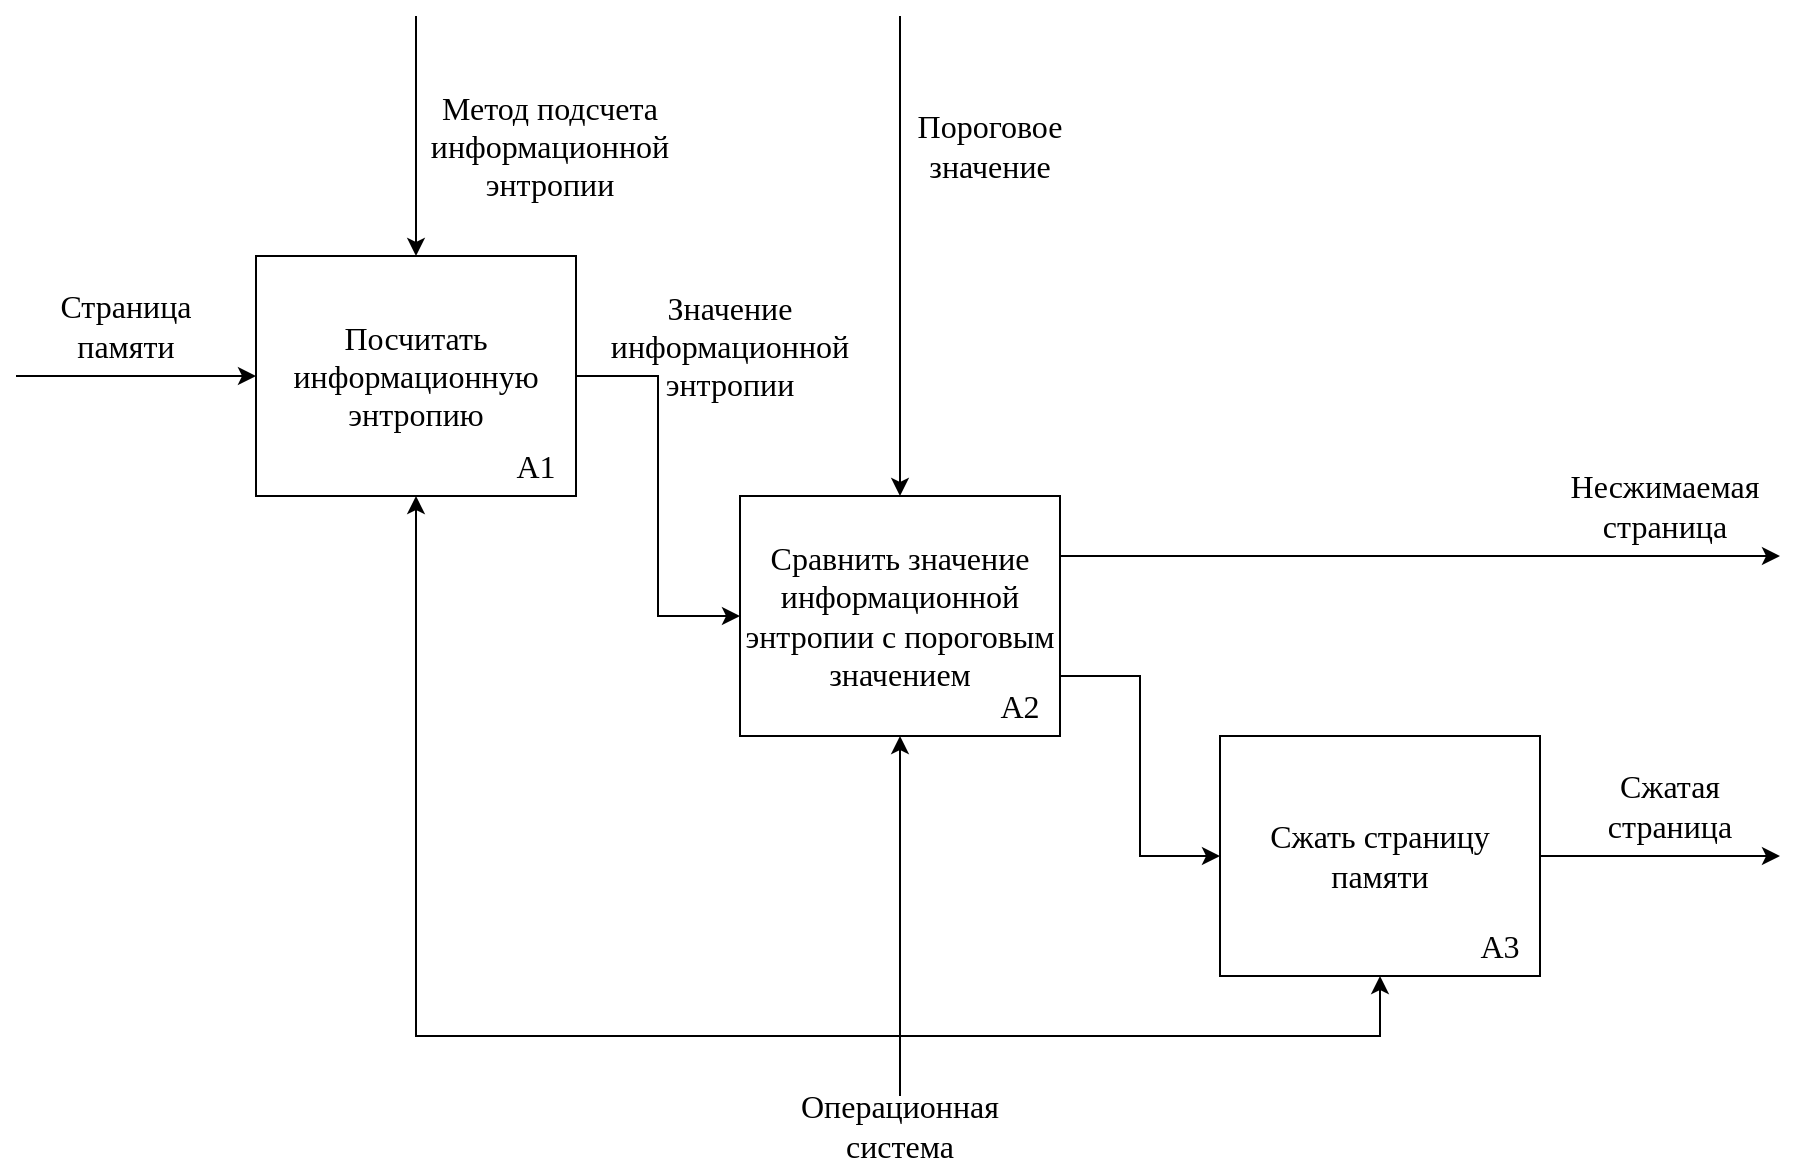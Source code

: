 <mxfile version="21.2.7" type="device">
  <diagram name="Страница 1" id="f4fDOJT5Sc-W-VsrJ05n">
    <mxGraphModel dx="978" dy="530" grid="1" gridSize="10" guides="1" tooltips="1" connect="1" arrows="1" fold="1" page="1" pageScale="1" pageWidth="1000" pageHeight="600" math="0" shadow="0">
      <root>
        <mxCell id="0" />
        <mxCell id="1" parent="0" />
        <mxCell id="NWmxPVxamy_frk0ITRtD-1" style="edgeStyle=orthogonalEdgeStyle;rounded=0;orthogonalLoop=1;jettySize=auto;html=1;exitX=0;exitY=0.5;exitDx=0;exitDy=0;startArrow=classic;startFill=1;endArrow=none;endFill=0;" edge="1" parent="1" source="NWmxPVxamy_frk0ITRtD-7">
          <mxGeometry relative="1" as="geometry">
            <mxPoint x="59" y="195" as="targetPoint" />
          </mxGeometry>
        </mxCell>
        <mxCell id="NWmxPVxamy_frk0ITRtD-6" style="edgeStyle=orthogonalEdgeStyle;rounded=0;orthogonalLoop=1;jettySize=auto;html=1;exitX=0.5;exitY=0;exitDx=0;exitDy=0;startArrow=classic;startFill=1;endArrow=none;endFill=0;" edge="1" parent="1" source="NWmxPVxamy_frk0ITRtD-7">
          <mxGeometry relative="1" as="geometry">
            <mxPoint x="259" y="15" as="targetPoint" />
          </mxGeometry>
        </mxCell>
        <mxCell id="NWmxPVxamy_frk0ITRtD-17" style="edgeStyle=orthogonalEdgeStyle;rounded=0;orthogonalLoop=1;jettySize=auto;html=1;exitX=1;exitY=0.5;exitDx=0;exitDy=0;entryX=0;entryY=0.5;entryDx=0;entryDy=0;" edge="1" parent="1" source="NWmxPVxamy_frk0ITRtD-7" target="NWmxPVxamy_frk0ITRtD-15">
          <mxGeometry relative="1" as="geometry" />
        </mxCell>
        <mxCell id="NWmxPVxamy_frk0ITRtD-7" value="Посчитать информационную энтропию" style="rounded=0;whiteSpace=wrap;html=1;fontFamily=Times New Roman;fontSize=16;" vertex="1" parent="1">
          <mxGeometry x="179" y="135" width="160" height="120" as="geometry" />
        </mxCell>
        <mxCell id="NWmxPVxamy_frk0ITRtD-8" value="A1" style="text;html=1;strokeColor=none;fillColor=none;align=center;verticalAlign=middle;whiteSpace=wrap;rounded=0;fontFamily=Times New Roman;fontSize=16;" vertex="1" parent="1">
          <mxGeometry x="289" y="225" width="60" height="30" as="geometry" />
        </mxCell>
        <mxCell id="NWmxPVxamy_frk0ITRtD-9" value="Страница памяти" style="text;html=1;strokeColor=none;fillColor=none;align=center;verticalAlign=middle;whiteSpace=wrap;rounded=0;fontFamily=Times New Roman;fontSize=16;" vertex="1" parent="1">
          <mxGeometry x="59" y="155" width="110" height="30" as="geometry" />
        </mxCell>
        <mxCell id="NWmxPVxamy_frk0ITRtD-10" value="Cжатая страница" style="text;html=1;strokeColor=none;fillColor=none;align=center;verticalAlign=middle;whiteSpace=wrap;rounded=0;fontFamily=Times New Roman;fontSize=16;" vertex="1" parent="1">
          <mxGeometry x="831" y="395" width="110" height="30" as="geometry" />
        </mxCell>
        <mxCell id="NWmxPVxamy_frk0ITRtD-11" value="Несжимаемая страница" style="text;html=1;strokeColor=none;fillColor=none;align=center;verticalAlign=middle;whiteSpace=wrap;rounded=0;fontFamily=Times New Roman;fontSize=16;" vertex="1" parent="1">
          <mxGeometry x="826" y="245" width="115" height="30" as="geometry" />
        </mxCell>
        <mxCell id="NWmxPVxamy_frk0ITRtD-26" style="edgeStyle=orthogonalEdgeStyle;rounded=0;orthogonalLoop=1;jettySize=auto;html=1;exitX=0.5;exitY=0;exitDx=0;exitDy=0;entryX=0.5;entryY=1;entryDx=0;entryDy=0;" edge="1" parent="1" source="NWmxPVxamy_frk0ITRtD-12" target="NWmxPVxamy_frk0ITRtD-16">
          <mxGeometry relative="1" as="geometry" />
        </mxCell>
        <mxCell id="NWmxPVxamy_frk0ITRtD-27" style="edgeStyle=orthogonalEdgeStyle;rounded=0;orthogonalLoop=1;jettySize=auto;html=1;exitX=0.5;exitY=0;exitDx=0;exitDy=0;entryX=0.5;entryY=1;entryDx=0;entryDy=0;" edge="1" parent="1" source="NWmxPVxamy_frk0ITRtD-12" target="NWmxPVxamy_frk0ITRtD-15">
          <mxGeometry relative="1" as="geometry" />
        </mxCell>
        <mxCell id="NWmxPVxamy_frk0ITRtD-28" style="edgeStyle=orthogonalEdgeStyle;rounded=0;orthogonalLoop=1;jettySize=auto;html=1;exitX=0.5;exitY=0;exitDx=0;exitDy=0;entryX=0.5;entryY=1;entryDx=0;entryDy=0;" edge="1" parent="1" source="NWmxPVxamy_frk0ITRtD-12" target="NWmxPVxamy_frk0ITRtD-7">
          <mxGeometry relative="1" as="geometry">
            <Array as="points">
              <mxPoint x="501" y="525" />
              <mxPoint x="259" y="525" />
            </Array>
          </mxGeometry>
        </mxCell>
        <mxCell id="NWmxPVxamy_frk0ITRtD-12" value="Операционная система" style="text;html=1;strokeColor=none;fillColor=none;align=center;verticalAlign=middle;whiteSpace=wrap;rounded=0;fontFamily=Times New Roman;fontSize=16;" vertex="1" parent="1">
          <mxGeometry x="446" y="555" width="110" height="30" as="geometry" />
        </mxCell>
        <mxCell id="NWmxPVxamy_frk0ITRtD-13" value="Пороговое значение" style="text;html=1;strokeColor=none;fillColor=none;align=center;verticalAlign=middle;whiteSpace=wrap;rounded=0;fontFamily=Times New Roman;fontSize=16;" vertex="1" parent="1">
          <mxGeometry x="501" y="65" width="90" height="30" as="geometry" />
        </mxCell>
        <mxCell id="NWmxPVxamy_frk0ITRtD-14" value="Метод подсчета информационной энтропии" style="text;html=1;strokeColor=none;fillColor=none;align=center;verticalAlign=middle;whiteSpace=wrap;rounded=0;fontFamily=Times New Roman;fontSize=16;" vertex="1" parent="1">
          <mxGeometry x="281" y="65" width="90" height="30" as="geometry" />
        </mxCell>
        <mxCell id="NWmxPVxamy_frk0ITRtD-18" style="edgeStyle=orthogonalEdgeStyle;rounded=0;orthogonalLoop=1;jettySize=auto;html=1;exitX=0.5;exitY=0;exitDx=0;exitDy=0;startArrow=classic;startFill=1;endArrow=none;endFill=0;" edge="1" parent="1" source="NWmxPVxamy_frk0ITRtD-15">
          <mxGeometry relative="1" as="geometry">
            <mxPoint x="501" y="15" as="targetPoint" />
          </mxGeometry>
        </mxCell>
        <mxCell id="NWmxPVxamy_frk0ITRtD-22" style="edgeStyle=orthogonalEdgeStyle;rounded=0;orthogonalLoop=1;jettySize=auto;html=1;exitX=1;exitY=0.75;exitDx=0;exitDy=0;entryX=0;entryY=0.5;entryDx=0;entryDy=0;" edge="1" parent="1" source="NWmxPVxamy_frk0ITRtD-15" target="NWmxPVxamy_frk0ITRtD-16">
          <mxGeometry relative="1" as="geometry">
            <Array as="points">
              <mxPoint x="621" y="345" />
              <mxPoint x="621" y="435" />
            </Array>
          </mxGeometry>
        </mxCell>
        <mxCell id="NWmxPVxamy_frk0ITRtD-23" style="edgeStyle=orthogonalEdgeStyle;rounded=0;orthogonalLoop=1;jettySize=auto;html=1;exitX=1;exitY=0.25;exitDx=0;exitDy=0;" edge="1" parent="1" source="NWmxPVxamy_frk0ITRtD-15">
          <mxGeometry relative="1" as="geometry">
            <mxPoint x="941" y="285" as="targetPoint" />
          </mxGeometry>
        </mxCell>
        <mxCell id="NWmxPVxamy_frk0ITRtD-15" value="Сравнить значение информационной энтропии с пороговым значением" style="rounded=0;whiteSpace=wrap;html=1;fontFamily=Times New Roman;fontSize=16;" vertex="1" parent="1">
          <mxGeometry x="421" y="255" width="160" height="120" as="geometry" />
        </mxCell>
        <mxCell id="NWmxPVxamy_frk0ITRtD-24" style="edgeStyle=orthogonalEdgeStyle;rounded=0;orthogonalLoop=1;jettySize=auto;html=1;exitX=1;exitY=0.5;exitDx=0;exitDy=0;" edge="1" parent="1" source="NWmxPVxamy_frk0ITRtD-16">
          <mxGeometry relative="1" as="geometry">
            <mxPoint x="941" y="435" as="targetPoint" />
          </mxGeometry>
        </mxCell>
        <mxCell id="NWmxPVxamy_frk0ITRtD-16" value="Сжать страницу памяти" style="rounded=0;whiteSpace=wrap;html=1;fontFamily=Times New Roman;fontSize=16;" vertex="1" parent="1">
          <mxGeometry x="661" y="375" width="160" height="120" as="geometry" />
        </mxCell>
        <mxCell id="NWmxPVxamy_frk0ITRtD-19" value="A2" style="text;html=1;strokeColor=none;fillColor=none;align=center;verticalAlign=middle;whiteSpace=wrap;rounded=0;fontFamily=Times New Roman;fontSize=16;" vertex="1" parent="1">
          <mxGeometry x="531" y="345" width="60" height="30" as="geometry" />
        </mxCell>
        <mxCell id="NWmxPVxamy_frk0ITRtD-20" value="Значение информационной энтропии" style="text;html=1;strokeColor=none;fillColor=none;align=center;verticalAlign=middle;whiteSpace=wrap;rounded=0;fontFamily=Times New Roman;fontSize=16;" vertex="1" parent="1">
          <mxGeometry x="361" y="165" width="110" height="30" as="geometry" />
        </mxCell>
        <mxCell id="NWmxPVxamy_frk0ITRtD-21" value="A3" style="text;html=1;strokeColor=none;fillColor=none;align=center;verticalAlign=middle;whiteSpace=wrap;rounded=0;fontFamily=Times New Roman;fontSize=16;" vertex="1" parent="1">
          <mxGeometry x="771" y="465" width="60" height="30" as="geometry" />
        </mxCell>
      </root>
    </mxGraphModel>
  </diagram>
</mxfile>
